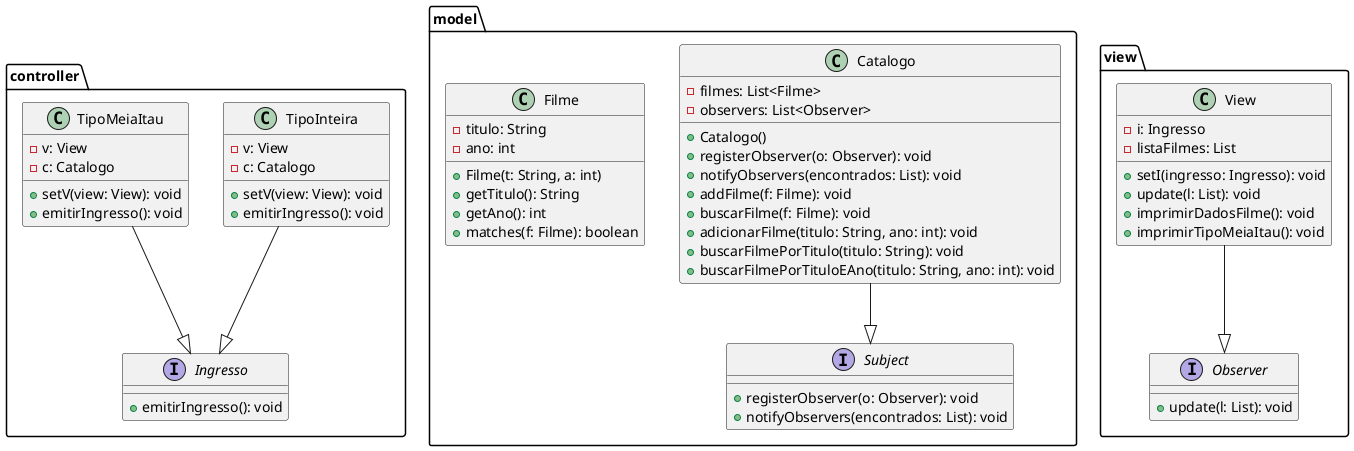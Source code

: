 @startuml

package controller {
    interface Ingresso {
        + emitirIngresso(): void
    }

    class TipoInteira {
        - v: View
        - c: Catalogo
        + setV(view: View): void
        + emitirIngresso(): void
    }

    class TipoMeiaItau {
        - v: View
        - c: Catalogo
        + setV(view: View): void
        + emitirIngresso(): void
    }
}

package model {
    class Catalogo {
        - filmes: List<Filme>
        - observers: List<Observer>
        + Catalogo()
        + registerObserver(o: Observer): void
        + notifyObservers(encontrados: List): void
        + addFilme(f: Filme): void
        + buscarFilme(f: Filme): void
        + adicionarFilme(titulo: String, ano: int): void
        + buscarFilmePorTitulo(titulo: String): void
        + buscarFilmePorTituloEAno(titulo: String, ano: int): void
    }

    class Filme {
        - titulo: String
        - ano: int
        + Filme(t: String, a: int)
        + getTitulo(): String
        + getAno(): int
        + matches(f: Filme): boolean
    }

    interface Subject {
        + registerObserver(o: Observer): void
        + notifyObservers(encontrados: List): void
    }
}

package view {
    interface Observer {
        + update(l: List): void
    }

    class View {
        - i: Ingresso
        - listaFilmes: List
        + setI(ingresso: Ingresso): void
        + update(l: List): void
        + imprimirDadosFilme(): void
        + imprimirTipoMeiaItau(): void
    }
}

View --|> Observer
Catalogo --|> Subject
TipoInteira --|> Ingresso
TipoMeiaItau --|> Ingresso

@enduml

